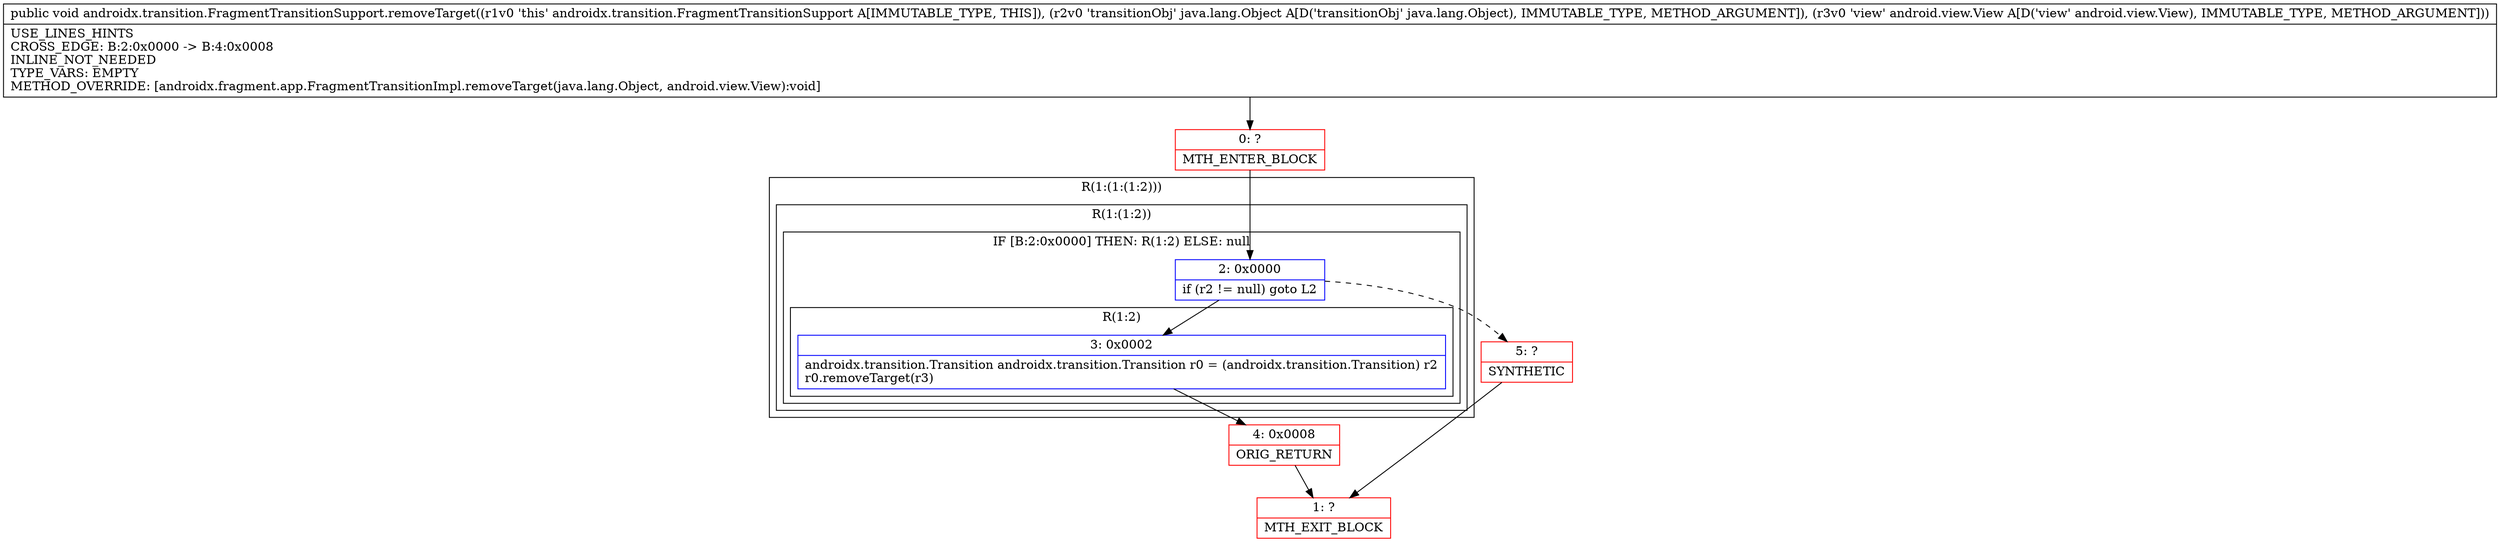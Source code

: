 digraph "CFG forandroidx.transition.FragmentTransitionSupport.removeTarget(Ljava\/lang\/Object;Landroid\/view\/View;)V" {
subgraph cluster_Region_469164658 {
label = "R(1:(1:(1:2)))";
node [shape=record,color=blue];
subgraph cluster_Region_269225060 {
label = "R(1:(1:2))";
node [shape=record,color=blue];
subgraph cluster_IfRegion_611497400 {
label = "IF [B:2:0x0000] THEN: R(1:2) ELSE: null";
node [shape=record,color=blue];
Node_2 [shape=record,label="{2\:\ 0x0000|if (r2 != null) goto L2\l}"];
subgraph cluster_Region_1257262793 {
label = "R(1:2)";
node [shape=record,color=blue];
Node_3 [shape=record,label="{3\:\ 0x0002|androidx.transition.Transition androidx.transition.Transition r0 = (androidx.transition.Transition) r2\lr0.removeTarget(r3)\l}"];
}
}
}
}
Node_0 [shape=record,color=red,label="{0\:\ ?|MTH_ENTER_BLOCK\l}"];
Node_4 [shape=record,color=red,label="{4\:\ 0x0008|ORIG_RETURN\l}"];
Node_1 [shape=record,color=red,label="{1\:\ ?|MTH_EXIT_BLOCK\l}"];
Node_5 [shape=record,color=red,label="{5\:\ ?|SYNTHETIC\l}"];
MethodNode[shape=record,label="{public void androidx.transition.FragmentTransitionSupport.removeTarget((r1v0 'this' androidx.transition.FragmentTransitionSupport A[IMMUTABLE_TYPE, THIS]), (r2v0 'transitionObj' java.lang.Object A[D('transitionObj' java.lang.Object), IMMUTABLE_TYPE, METHOD_ARGUMENT]), (r3v0 'view' android.view.View A[D('view' android.view.View), IMMUTABLE_TYPE, METHOD_ARGUMENT]))  | USE_LINES_HINTS\lCROSS_EDGE: B:2:0x0000 \-\> B:4:0x0008\lINLINE_NOT_NEEDED\lTYPE_VARS: EMPTY\lMETHOD_OVERRIDE: [androidx.fragment.app.FragmentTransitionImpl.removeTarget(java.lang.Object, android.view.View):void]\l}"];
MethodNode -> Node_0;Node_2 -> Node_3;
Node_2 -> Node_5[style=dashed];
Node_3 -> Node_4;
Node_0 -> Node_2;
Node_4 -> Node_1;
Node_5 -> Node_1;
}


